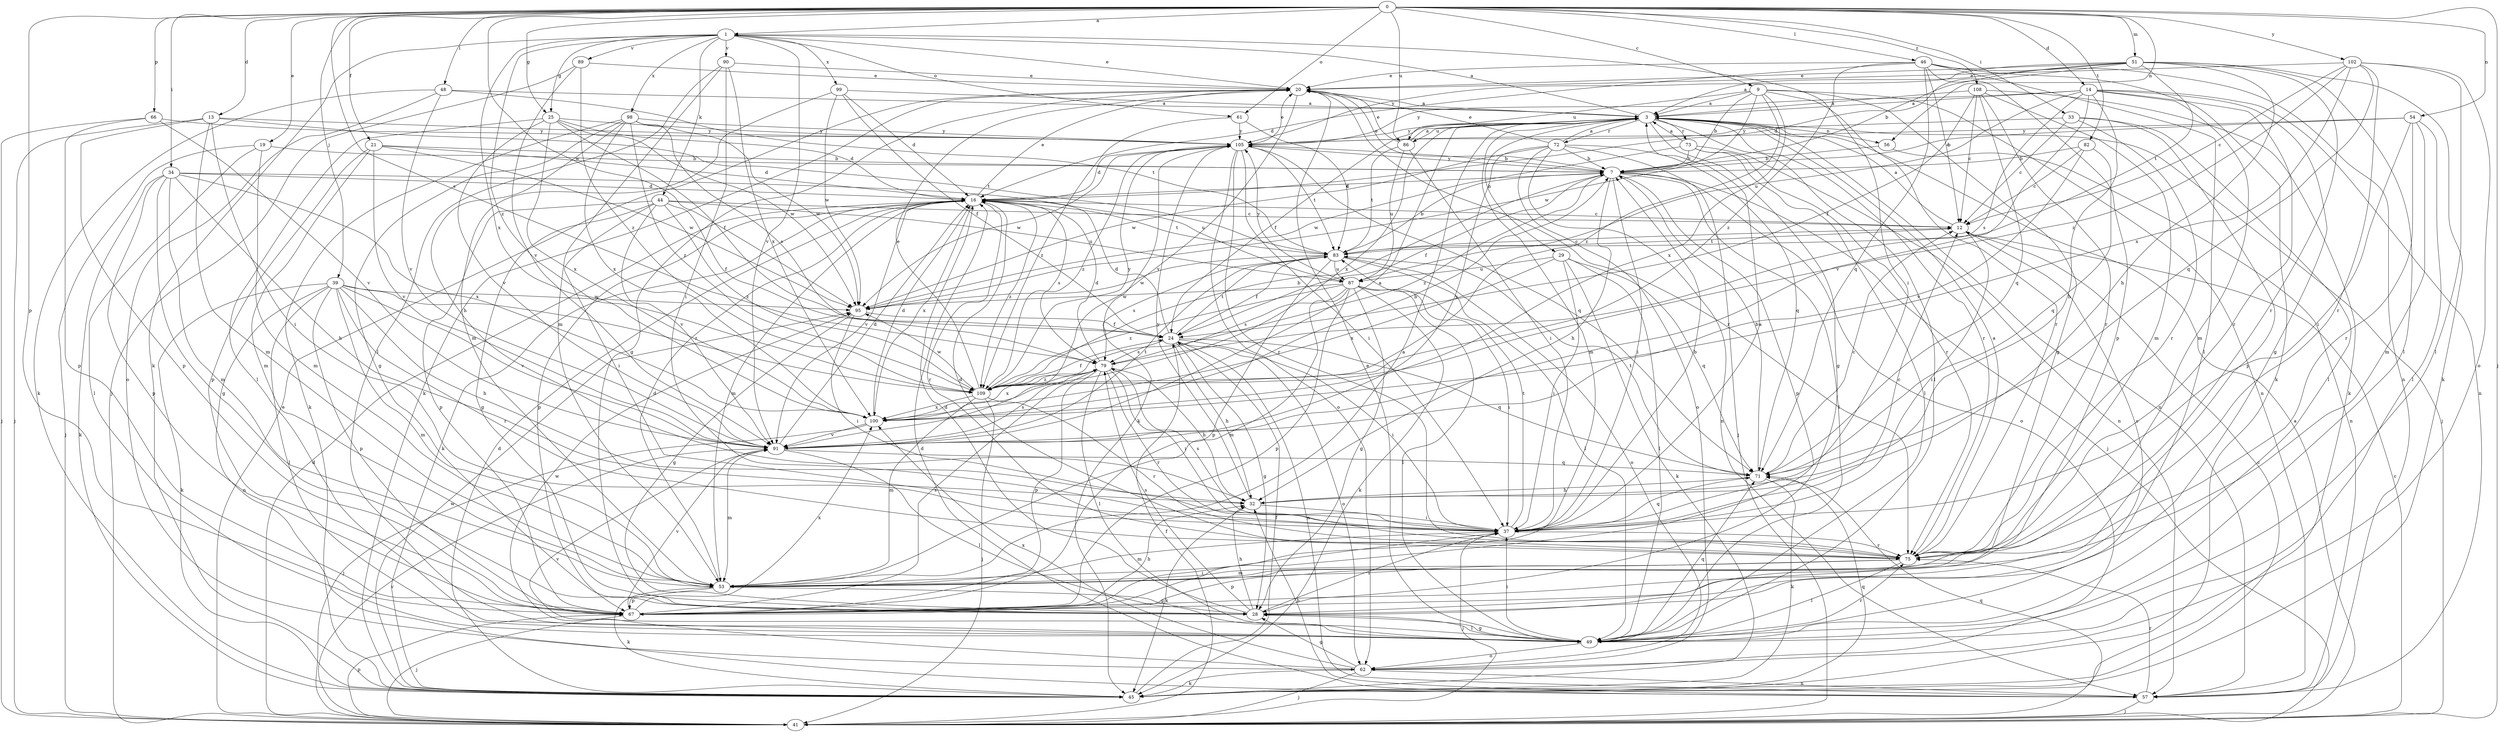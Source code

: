 strict digraph  {
0;
1;
3;
7;
9;
12;
13;
14;
16;
19;
20;
21;
24;
25;
28;
29;
32;
33;
34;
37;
39;
41;
44;
45;
46;
48;
49;
51;
53;
54;
56;
57;
61;
62;
66;
67;
71;
72;
73;
75;
79;
82;
83;
86;
87;
89;
90;
91;
95;
98;
99;
100;
102;
105;
108;
109;
0 -> 1  [label=a];
0 -> 9  [label=c];
0 -> 13  [label=d];
0 -> 14  [label=d];
0 -> 19  [label=e];
0 -> 21  [label=f];
0 -> 25  [label=g];
0 -> 33  [label=i];
0 -> 34  [label=i];
0 -> 39  [label=j];
0 -> 41  [label=j];
0 -> 46  [label=l];
0 -> 48  [label=l];
0 -> 51  [label=m];
0 -> 54  [label=n];
0 -> 56  [label=n];
0 -> 61  [label=o];
0 -> 66  [label=p];
0 -> 67  [label=p];
0 -> 79  [label=s];
0 -> 82  [label=t];
0 -> 86  [label=u];
0 -> 95  [label=w];
0 -> 102  [label=y];
0 -> 108  [label=z];
1 -> 20  [label=e];
1 -> 25  [label=g];
1 -> 37  [label=i];
1 -> 44  [label=k];
1 -> 45  [label=k];
1 -> 61  [label=o];
1 -> 89  [label=v];
1 -> 90  [label=v];
1 -> 91  [label=v];
1 -> 98  [label=x];
1 -> 99  [label=x];
1 -> 100  [label=x];
1 -> 109  [label=z];
3 -> 1  [label=a];
3 -> 24  [label=f];
3 -> 28  [label=g];
3 -> 29  [label=h];
3 -> 41  [label=j];
3 -> 49  [label=l];
3 -> 53  [label=m];
3 -> 56  [label=n];
3 -> 57  [label=n];
3 -> 72  [label=r];
3 -> 73  [label=r];
3 -> 75  [label=r];
3 -> 86  [label=u];
3 -> 100  [label=x];
3 -> 105  [label=y];
7 -> 16  [label=d];
7 -> 20  [label=e];
7 -> 24  [label=f];
7 -> 32  [label=h];
7 -> 37  [label=i];
7 -> 41  [label=j];
7 -> 49  [label=l];
7 -> 62  [label=o];
7 -> 67  [label=p];
7 -> 105  [label=y];
7 -> 109  [label=z];
9 -> 3  [label=a];
9 -> 7  [label=b];
9 -> 28  [label=g];
9 -> 57  [label=n];
9 -> 75  [label=r];
9 -> 86  [label=u];
9 -> 95  [label=w];
9 -> 100  [label=x];
9 -> 109  [label=z];
12 -> 3  [label=a];
12 -> 37  [label=i];
12 -> 83  [label=t];
13 -> 37  [label=i];
13 -> 41  [label=j];
13 -> 53  [label=m];
13 -> 67  [label=p];
13 -> 83  [label=t];
13 -> 105  [label=y];
14 -> 3  [label=a];
14 -> 28  [label=g];
14 -> 32  [label=h];
14 -> 53  [label=m];
14 -> 57  [label=n];
14 -> 75  [label=r];
14 -> 79  [label=s];
14 -> 87  [label=u];
14 -> 91  [label=v];
14 -> 105  [label=y];
16 -> 12  [label=c];
16 -> 20  [label=e];
16 -> 45  [label=k];
16 -> 53  [label=m];
16 -> 67  [label=p];
16 -> 75  [label=r];
16 -> 79  [label=s];
16 -> 83  [label=t];
16 -> 91  [label=v];
16 -> 100  [label=x];
16 -> 109  [label=z];
19 -> 7  [label=b];
19 -> 41  [label=j];
19 -> 49  [label=l];
19 -> 53  [label=m];
20 -> 3  [label=a];
20 -> 28  [label=g];
20 -> 45  [label=k];
20 -> 75  [label=r];
20 -> 91  [label=v];
21 -> 7  [label=b];
21 -> 16  [label=d];
21 -> 53  [label=m];
21 -> 67  [label=p];
21 -> 91  [label=v];
21 -> 95  [label=w];
24 -> 16  [label=d];
24 -> 28  [label=g];
24 -> 32  [label=h];
24 -> 37  [label=i];
24 -> 57  [label=n];
24 -> 62  [label=o];
24 -> 71  [label=q];
24 -> 79  [label=s];
24 -> 83  [label=t];
25 -> 16  [label=d];
25 -> 24  [label=f];
25 -> 49  [label=l];
25 -> 91  [label=v];
25 -> 95  [label=w];
25 -> 100  [label=x];
25 -> 105  [label=y];
28 -> 12  [label=c];
28 -> 16  [label=d];
28 -> 32  [label=h];
28 -> 37  [label=i];
28 -> 49  [label=l];
28 -> 79  [label=s];
29 -> 37  [label=i];
29 -> 45  [label=k];
29 -> 49  [label=l];
29 -> 71  [label=q];
29 -> 87  [label=u];
29 -> 100  [label=x];
32 -> 37  [label=i];
32 -> 45  [label=k];
32 -> 105  [label=y];
33 -> 12  [label=c];
33 -> 49  [label=l];
33 -> 67  [label=p];
33 -> 75  [label=r];
33 -> 105  [label=y];
34 -> 16  [label=d];
34 -> 28  [label=g];
34 -> 32  [label=h];
34 -> 45  [label=k];
34 -> 53  [label=m];
34 -> 67  [label=p];
34 -> 87  [label=u];
34 -> 100  [label=x];
37 -> 3  [label=a];
37 -> 7  [label=b];
37 -> 12  [label=c];
37 -> 41  [label=j];
37 -> 53  [label=m];
37 -> 71  [label=q];
37 -> 75  [label=r];
37 -> 79  [label=s];
37 -> 83  [label=t];
39 -> 32  [label=h];
39 -> 45  [label=k];
39 -> 49  [label=l];
39 -> 53  [label=m];
39 -> 57  [label=n];
39 -> 67  [label=p];
39 -> 75  [label=r];
39 -> 91  [label=v];
39 -> 95  [label=w];
39 -> 109  [label=z];
41 -> 3  [label=a];
41 -> 12  [label=c];
41 -> 16  [label=d];
41 -> 20  [label=e];
41 -> 24  [label=f];
41 -> 67  [label=p];
41 -> 71  [label=q];
41 -> 91  [label=v];
44 -> 12  [label=c];
44 -> 24  [label=f];
44 -> 28  [label=g];
44 -> 37  [label=i];
44 -> 67  [label=p];
44 -> 87  [label=u];
44 -> 91  [label=v];
44 -> 109  [label=z];
45 -> 12  [label=c];
45 -> 16  [label=d];
45 -> 24  [label=f];
45 -> 71  [label=q];
45 -> 95  [label=w];
46 -> 12  [label=c];
46 -> 16  [label=d];
46 -> 20  [label=e];
46 -> 45  [label=k];
46 -> 49  [label=l];
46 -> 57  [label=n];
46 -> 67  [label=p];
46 -> 71  [label=q];
46 -> 109  [label=z];
48 -> 3  [label=a];
48 -> 45  [label=k];
48 -> 62  [label=o];
48 -> 83  [label=t];
48 -> 91  [label=v];
49 -> 20  [label=e];
49 -> 28  [label=g];
49 -> 37  [label=i];
49 -> 62  [label=o];
49 -> 71  [label=q];
49 -> 75  [label=r];
49 -> 95  [label=w];
51 -> 3  [label=a];
51 -> 7  [label=b];
51 -> 16  [label=d];
51 -> 20  [label=e];
51 -> 32  [label=h];
51 -> 45  [label=k];
51 -> 49  [label=l];
51 -> 75  [label=r];
51 -> 83  [label=t];
51 -> 105  [label=y];
53 -> 3  [label=a];
53 -> 16  [label=d];
53 -> 28  [label=g];
53 -> 45  [label=k];
53 -> 67  [label=p];
54 -> 7  [label=b];
54 -> 37  [label=i];
54 -> 49  [label=l];
54 -> 53  [label=m];
54 -> 75  [label=r];
54 -> 105  [label=y];
56 -> 7  [label=b];
56 -> 57  [label=n];
57 -> 16  [label=d];
57 -> 32  [label=h];
57 -> 41  [label=j];
57 -> 75  [label=r];
61 -> 83  [label=t];
61 -> 105  [label=y];
61 -> 109  [label=z];
62 -> 28  [label=g];
62 -> 41  [label=j];
62 -> 45  [label=k];
62 -> 57  [label=n];
62 -> 91  [label=v];
62 -> 100  [label=x];
66 -> 41  [label=j];
66 -> 67  [label=p];
66 -> 91  [label=v];
66 -> 105  [label=y];
67 -> 32  [label=h];
67 -> 37  [label=i];
67 -> 41  [label=j];
67 -> 79  [label=s];
67 -> 91  [label=v];
67 -> 100  [label=x];
71 -> 7  [label=b];
71 -> 12  [label=c];
71 -> 32  [label=h];
71 -> 45  [label=k];
71 -> 83  [label=t];
72 -> 3  [label=a];
72 -> 7  [label=b];
72 -> 20  [label=e];
72 -> 41  [label=j];
72 -> 57  [label=n];
72 -> 62  [label=o];
72 -> 71  [label=q];
72 -> 91  [label=v];
72 -> 95  [label=w];
73 -> 3  [label=a];
73 -> 7  [label=b];
73 -> 49  [label=l];
73 -> 57  [label=n];
73 -> 75  [label=r];
73 -> 95  [label=w];
75 -> 3  [label=a];
75 -> 16  [label=d];
75 -> 49  [label=l];
75 -> 53  [label=m];
75 -> 67  [label=p];
79 -> 16  [label=d];
79 -> 32  [label=h];
79 -> 37  [label=i];
79 -> 49  [label=l];
79 -> 67  [label=p];
79 -> 75  [label=r];
79 -> 100  [label=x];
79 -> 109  [label=z];
82 -> 7  [label=b];
82 -> 12  [label=c];
82 -> 71  [label=q];
82 -> 91  [label=v];
83 -> 7  [label=b];
83 -> 12  [label=c];
83 -> 24  [label=f];
83 -> 49  [label=l];
83 -> 62  [label=o];
83 -> 67  [label=p];
83 -> 79  [label=s];
83 -> 87  [label=u];
83 -> 95  [label=w];
86 -> 3  [label=a];
86 -> 20  [label=e];
86 -> 37  [label=i];
86 -> 83  [label=t];
86 -> 87  [label=u];
87 -> 28  [label=g];
87 -> 37  [label=i];
87 -> 45  [label=k];
87 -> 49  [label=l];
87 -> 53  [label=m];
87 -> 67  [label=p];
87 -> 79  [label=s];
87 -> 95  [label=w];
87 -> 105  [label=y];
87 -> 109  [label=z];
89 -> 20  [label=e];
89 -> 41  [label=j];
89 -> 91  [label=v];
89 -> 109  [label=z];
90 -> 20  [label=e];
90 -> 37  [label=i];
90 -> 49  [label=l];
90 -> 53  [label=m];
90 -> 100  [label=x];
91 -> 3  [label=a];
91 -> 16  [label=d];
91 -> 49  [label=l];
91 -> 53  [label=m];
91 -> 71  [label=q];
91 -> 79  [label=s];
91 -> 83  [label=t];
95 -> 24  [label=f];
95 -> 28  [label=g];
95 -> 37  [label=i];
98 -> 28  [label=g];
98 -> 32  [label=h];
98 -> 45  [label=k];
98 -> 79  [label=s];
98 -> 95  [label=w];
98 -> 100  [label=x];
98 -> 105  [label=y];
98 -> 109  [label=z];
99 -> 3  [label=a];
99 -> 16  [label=d];
99 -> 24  [label=f];
99 -> 53  [label=m];
99 -> 95  [label=w];
100 -> 7  [label=b];
100 -> 16  [label=d];
100 -> 41  [label=j];
100 -> 91  [label=v];
102 -> 12  [label=c];
102 -> 20  [label=e];
102 -> 49  [label=l];
102 -> 62  [label=o];
102 -> 71  [label=q];
102 -> 75  [label=r];
102 -> 100  [label=x];
102 -> 109  [label=z];
105 -> 7  [label=b];
105 -> 16  [label=d];
105 -> 20  [label=e];
105 -> 37  [label=i];
105 -> 45  [label=k];
105 -> 62  [label=o];
105 -> 71  [label=q];
105 -> 75  [label=r];
105 -> 83  [label=t];
105 -> 95  [label=w];
105 -> 109  [label=z];
108 -> 3  [label=a];
108 -> 12  [label=c];
108 -> 24  [label=f];
108 -> 45  [label=k];
108 -> 53  [label=m];
108 -> 71  [label=q];
108 -> 75  [label=r];
109 -> 7  [label=b];
109 -> 20  [label=e];
109 -> 24  [label=f];
109 -> 41  [label=j];
109 -> 53  [label=m];
109 -> 75  [label=r];
109 -> 95  [label=w];
109 -> 100  [label=x];
109 -> 105  [label=y];
}
